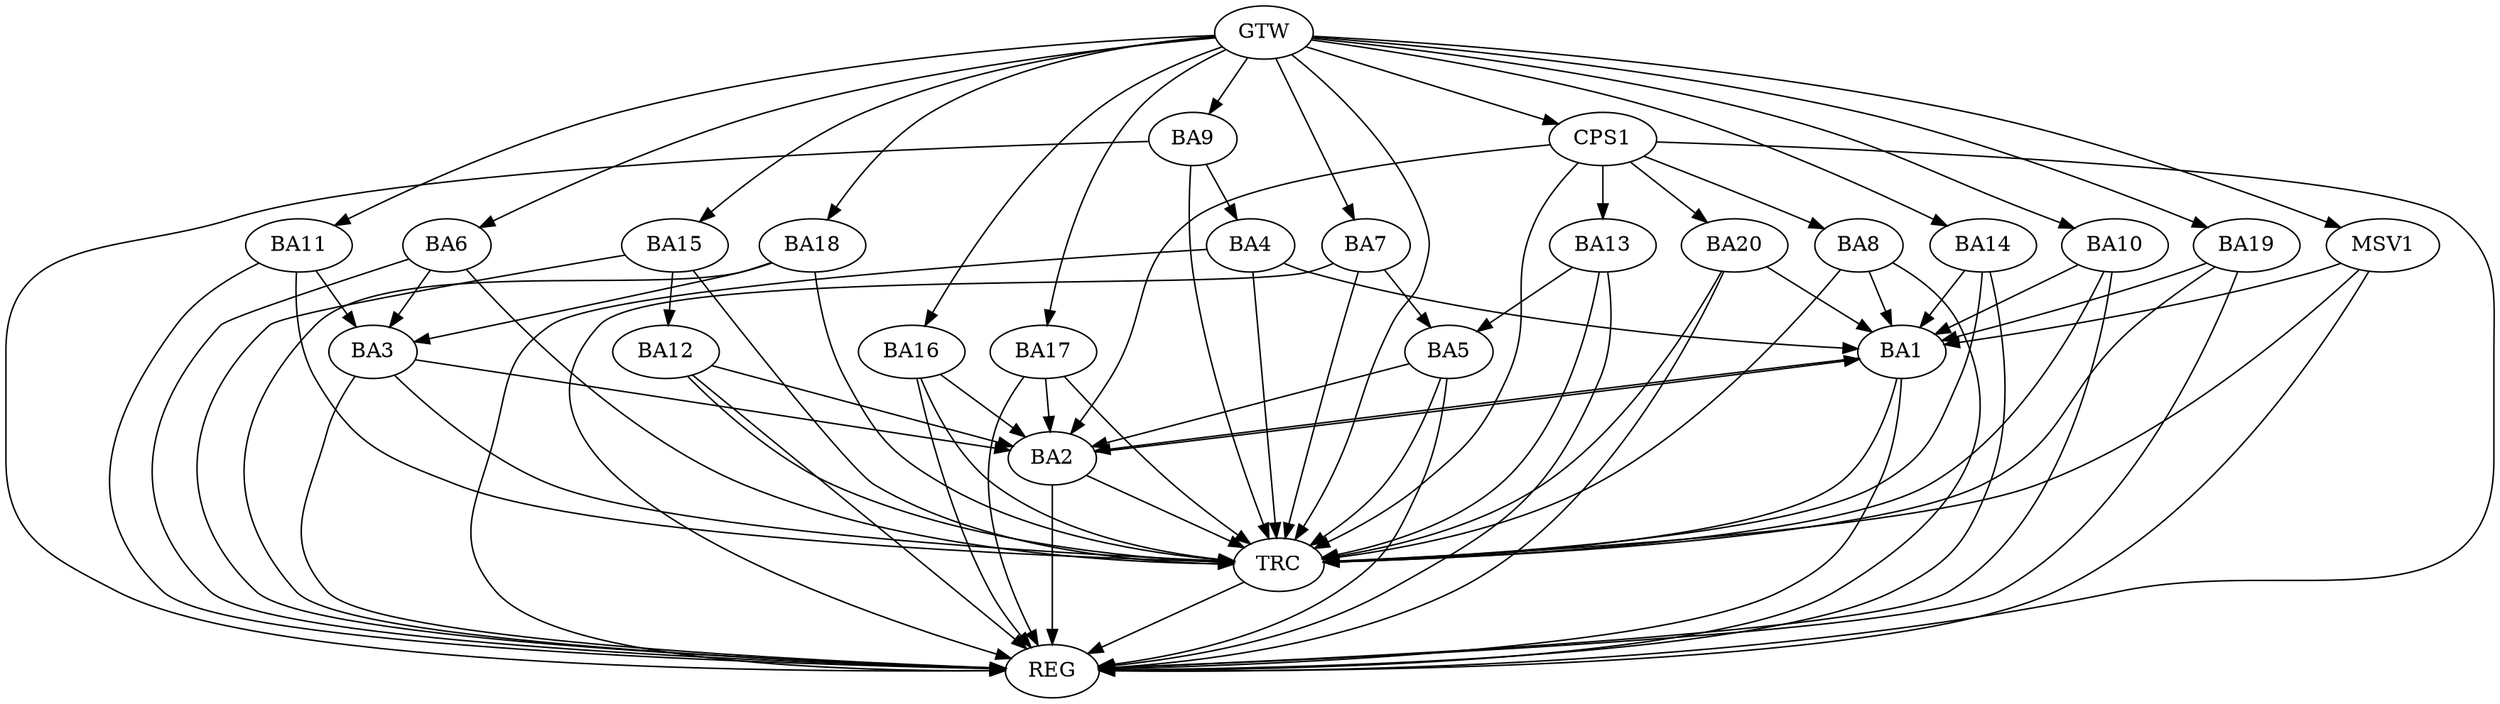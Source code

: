 strict digraph G {
  BA1 [ label="BA1" ];
  BA2 [ label="BA2" ];
  BA3 [ label="BA3" ];
  BA4 [ label="BA4" ];
  BA5 [ label="BA5" ];
  BA6 [ label="BA6" ];
  BA7 [ label="BA7" ];
  BA8 [ label="BA8" ];
  BA9 [ label="BA9" ];
  BA10 [ label="BA10" ];
  BA11 [ label="BA11" ];
  BA12 [ label="BA12" ];
  BA13 [ label="BA13" ];
  BA14 [ label="BA14" ];
  BA15 [ label="BA15" ];
  BA16 [ label="BA16" ];
  BA17 [ label="BA17" ];
  BA18 [ label="BA18" ];
  BA19 [ label="BA19" ];
  BA20 [ label="BA20" ];
  CPS1 [ label="CPS1" ];
  GTW [ label="GTW" ];
  REG [ label="REG" ];
  TRC [ label="TRC" ];
  MSV1 [ label="MSV1" ];
  BA1 -> BA2;
  BA2 -> BA1;
  BA3 -> BA2;
  BA4 -> BA1;
  BA5 -> BA2;
  BA6 -> BA3;
  BA7 -> BA5;
  BA8 -> BA1;
  BA9 -> BA4;
  BA10 -> BA1;
  BA11 -> BA3;
  BA12 -> BA2;
  BA13 -> BA5;
  BA14 -> BA1;
  BA15 -> BA12;
  BA16 -> BA2;
  BA17 -> BA2;
  BA18 -> BA3;
  BA19 -> BA1;
  BA20 -> BA1;
  CPS1 -> BA13;
  CPS1 -> BA2;
  CPS1 -> BA8;
  CPS1 -> BA20;
  GTW -> BA6;
  GTW -> BA7;
  GTW -> BA9;
  GTW -> BA10;
  GTW -> BA11;
  GTW -> BA14;
  GTW -> BA15;
  GTW -> BA16;
  GTW -> BA17;
  GTW -> BA18;
  GTW -> BA19;
  GTW -> CPS1;
  BA1 -> REG;
  BA2 -> REG;
  BA3 -> REG;
  BA4 -> REG;
  BA5 -> REG;
  BA6 -> REG;
  BA7 -> REG;
  BA8 -> REG;
  BA9 -> REG;
  BA10 -> REG;
  BA11 -> REG;
  BA12 -> REG;
  BA13 -> REG;
  BA14 -> REG;
  BA15 -> REG;
  BA16 -> REG;
  BA17 -> REG;
  BA18 -> REG;
  BA19 -> REG;
  BA20 -> REG;
  CPS1 -> REG;
  BA1 -> TRC;
  BA2 -> TRC;
  BA3 -> TRC;
  BA4 -> TRC;
  BA5 -> TRC;
  BA6 -> TRC;
  BA7 -> TRC;
  BA8 -> TRC;
  BA9 -> TRC;
  BA10 -> TRC;
  BA11 -> TRC;
  BA12 -> TRC;
  BA13 -> TRC;
  BA14 -> TRC;
  BA15 -> TRC;
  BA16 -> TRC;
  BA17 -> TRC;
  BA18 -> TRC;
  BA19 -> TRC;
  BA20 -> TRC;
  CPS1 -> TRC;
  GTW -> TRC;
  TRC -> REG;
  MSV1 -> BA1;
  GTW -> MSV1;
  MSV1 -> REG;
  MSV1 -> TRC;
}
